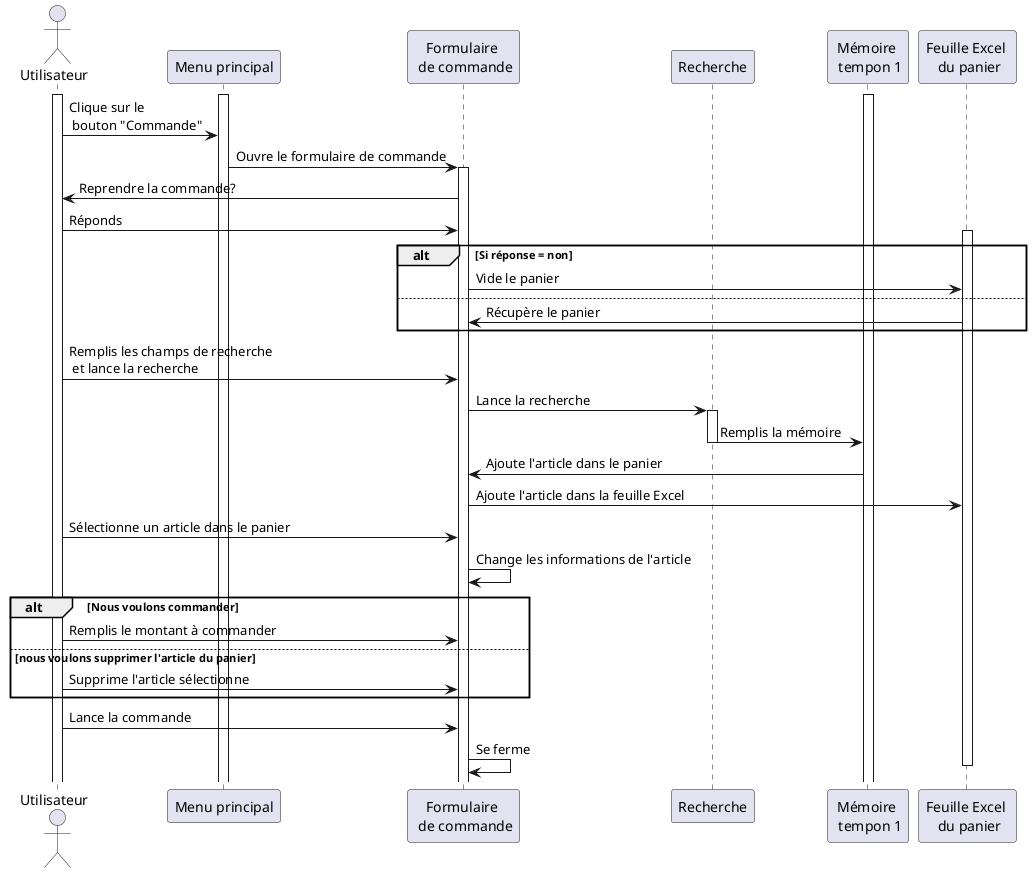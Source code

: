 @startuml global gestionnaire de stocks sequence

    
    'Create an actor "user"
    actor Utilisateur as usr
    participant "Menu principal" as mmenu
    participant "Formulaire \n de commande" as frmCommand
    participant "Recherche" as search
    participant "Mémoire \n tempon 1" as temp1
    participant "Feuille Excel \n du panier" as feuilExcelBasket


    activate usr
    activate mmenu
    activate temp1

    usr -> mmenu: Clique sur le \n bouton "Commande"
    mmenu -> frmCommand: Ouvre le formulaire de commande
    activate frmCommand
    frmCommand -> usr: Reprendre la commande?
    usr -> frmCommand: Réponds

    activate feuilExcelBasket
    alt Si réponse = non
        frmCommand -> feuilExcelBasket: Vide le panier
    else
        frmCommand <- feuilExcelBasket: Récupère le panier
    end

    usr -> frmCommand: Remplis les champs de recherche \n et lance la recherche
    frmCommand -> search: Lance la recherche
    activate search
    search -> temp1: Remplis la mémoire
    deactivate search
    temp1 -> frmCommand: Ajoute l'article dans le panier
    frmCommand -> feuilExcelBasket: Ajoute l'article dans la feuille Excel

    usr->frmCommand: Sélectionne un article dans le panier
    frmCommand->frmCommand: Change les informations de l'article
    alt Nous voulons commander
        usr->frmCommand: Remplis le montant à commander
    else nous voulons supprimer l'article du panier
        usr->frmCommand: Supprime l'article sélectionne 
    end

    usr -> frmCommand: Lance la commande
    frmCommand -> frmCommand: Se ferme
    deactivate feuilExcelBasket



@enduml